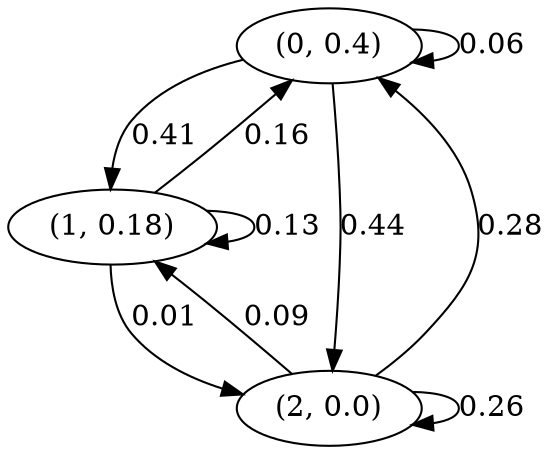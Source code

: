digraph {
    0 [ label = "(0, 0.4)" ]
    1 [ label = "(1, 0.18)" ]
    2 [ label = "(2, 0.0)" ]
    0 -> 0 [ label = "0.06" ]
    1 -> 1 [ label = "0.13" ]
    2 -> 2 [ label = "0.26" ]
    1 -> 0 [ label = "0.16" ]
    2 -> 0 [ label = "0.28" ]
    0 -> 1 [ label = "0.41" ]
    2 -> 1 [ label = "0.09" ]
    0 -> 2 [ label = "0.44" ]
    1 -> 2 [ label = "0.01" ]
}

